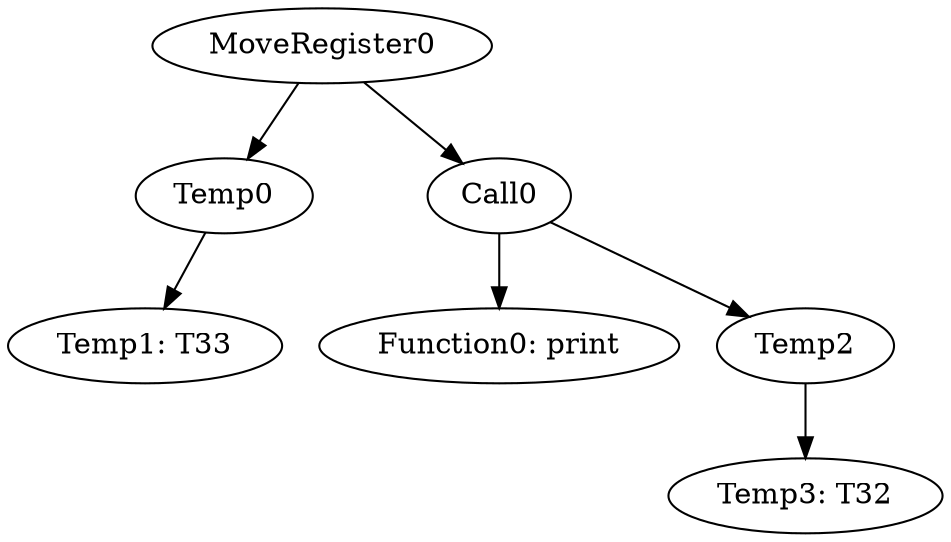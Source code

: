 digraph {
	ordering = out;
	Call0 -> "Function0: print";
	Call0 -> Temp2;
	MoveRegister0 -> Temp0;
	MoveRegister0 -> Call0;
	Temp2 -> "Temp3: T32";
	Temp0 -> "Temp1: T33";
}

